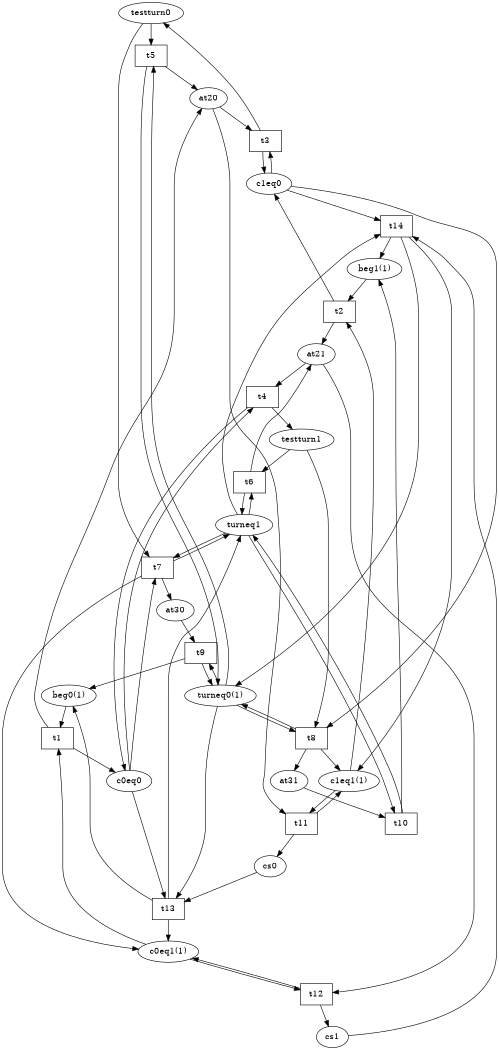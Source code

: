 digraph petrinet {
size="7,7"
testturn0 [label="testturn0"] ;
testturn1 [label="testturn1"] ;
at30 [label="at30"] ;
at31 [label="at31"] ;
at20 [label="at20"] ;
at21 [label="at21"] ;
cs0 [label="cs0"] ;
c0eq0 [label="c0eq0"] ;
beg0 [label="beg0(1)"] ;
c0eq1 [label="c0eq1(1)"] ;
cs1 [label="cs1"] ;
c1eq0 [label="c1eq0"] ;
turneq1 [label="turneq1"] ;
beg1 [label="beg1(1)"] ;
c1eq1 [label="c1eq1(1)"] ;
turneq0 [label="turneq0(1)"] ;
t1 [label="t1", shape=box] ;
beg0 -> t1;
c0eq1 -> t1;
t1 -> c0eq0;
t1 -> at20;
t2 [label="t2", shape=box] ;
beg1 -> t2;
c1eq1 -> t2;
t2 -> c1eq0;
t2 -> at21;
t3 [label="t3", shape=box] ;
at20 -> t3;
c1eq0 -> t3;
t3 -> c1eq0;
t3 -> testturn0;
t4 [label="t4", shape=box] ;
at21 -> t4;
c0eq0 -> t4;
t4 -> c0eq0;
t4 -> testturn1;
t5 [label="t5", shape=box] ;
testturn0 -> t5;
turneq0 -> t5;
t5 -> turneq0;
t5 -> at20;
t6 [label="t6", shape=box] ;
testturn1 -> t6;
turneq1 -> t6;
t6 -> turneq1;
t6 -> at21;
t7 [label="t7", shape=box] ;
testturn0 -> t7;
c0eq0 -> t7;
turneq1 -> t7;
t7 -> turneq1;
t7 -> c0eq1;
t7 -> at30;
t8 [label="t8", shape=box] ;
testturn1 -> t8;
c1eq0 -> t8;
turneq0 -> t8;
t8 -> turneq0;
t8 -> c1eq1;
t8 -> at31;
t9 [label="t9", shape=box] ;
at30 -> t9;
turneq0 -> t9;
t9 -> turneq0;
t9 -> beg0;
t10 [label="t10", shape=box] ;
at31 -> t10;
turneq1 -> t10;
t10 -> turneq1;
t10 -> beg1;
t11 [label="t11", shape=box] ;
at20 -> t11;
c1eq1 -> t11;
t11 -> c1eq1;
t11 -> cs0;
t12 [label="t12", shape=box] ;
at21 -> t12;
c0eq1 -> t12;
t12 -> c0eq1;
t12 -> cs1;
t13 [label="t13", shape=box] ;
cs0 -> t13;
c0eq0 -> t13;
turneq0 -> t13;
t13 -> beg0;
t13 -> c0eq1;
t13 -> turneq1;
t14 [label="t14", shape=box] ;
cs1 -> t14;
c1eq0 -> t14;
turneq1 -> t14;
t14 -> beg1;
t14 -> c1eq1;
t14 -> turneq0;
}
